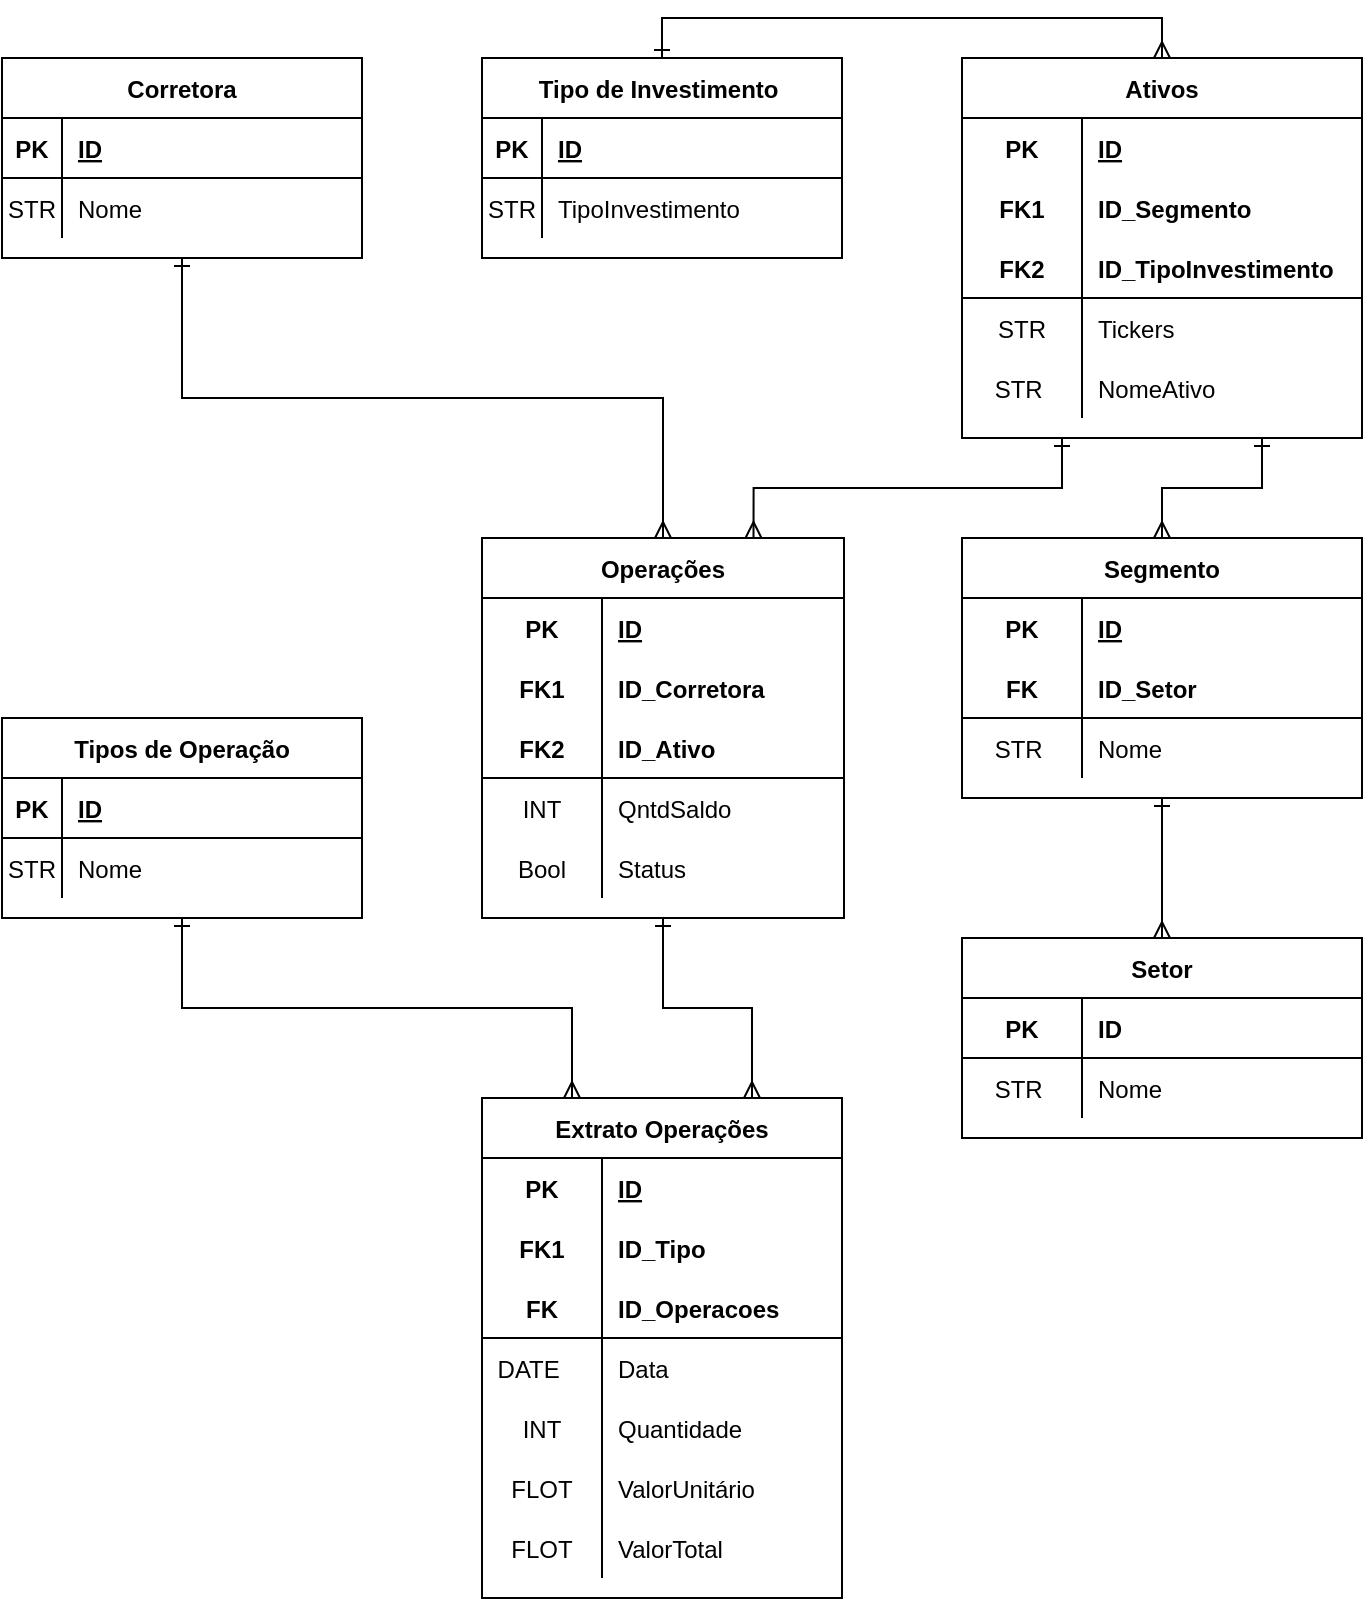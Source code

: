 <mxfile version="14.9.3" type="github">
  <diagram id="wras9Tf5jnyA-WpW97Eg" name="Page-1">
    <mxGraphModel dx="946" dy="673" grid="1" gridSize="10" guides="1" tooltips="1" connect="1" arrows="1" fold="1" page="1" pageScale="1" pageWidth="827" pageHeight="1169" math="0" shadow="0">
      <root>
        <mxCell id="0" />
        <mxCell id="1" parent="0" />
        <mxCell id="p-PvGO35hbSLgH3q7m_m-1" style="edgeStyle=orthogonalEdgeStyle;rounded=0;orthogonalLoop=1;jettySize=auto;html=1;exitX=0.5;exitY=1;exitDx=0;exitDy=0;entryX=0.5;entryY=0;entryDx=0;entryDy=0;startArrow=ERone;startFill=0;endArrow=ERmany;endFill=0;" edge="1" parent="1" source="p-PvGO35hbSLgH3q7m_m-2" target="p-PvGO35hbSLgH3q7m_m-18">
          <mxGeometry relative="1" as="geometry" />
        </mxCell>
        <mxCell id="p-PvGO35hbSLgH3q7m_m-2" value="Corretora" style="shape=table;startSize=30;container=1;collapsible=1;childLayout=tableLayout;fixedRows=1;rowLines=0;fontStyle=1;align=center;resizeLast=1;" vertex="1" parent="1">
          <mxGeometry x="80" y="40" width="180" height="100" as="geometry" />
        </mxCell>
        <mxCell id="p-PvGO35hbSLgH3q7m_m-3" value="" style="shape=partialRectangle;collapsible=0;dropTarget=0;pointerEvents=0;fillColor=none;top=0;left=0;bottom=1;right=0;points=[[0,0.5],[1,0.5]];portConstraint=eastwest;" vertex="1" parent="p-PvGO35hbSLgH3q7m_m-2">
          <mxGeometry y="30" width="180" height="30" as="geometry" />
        </mxCell>
        <mxCell id="p-PvGO35hbSLgH3q7m_m-4" value="PK" style="shape=partialRectangle;connectable=0;fillColor=none;top=0;left=0;bottom=0;right=0;fontStyle=1;overflow=hidden;" vertex="1" parent="p-PvGO35hbSLgH3q7m_m-3">
          <mxGeometry width="30" height="30" as="geometry" />
        </mxCell>
        <mxCell id="p-PvGO35hbSLgH3q7m_m-5" value="ID" style="shape=partialRectangle;connectable=0;fillColor=none;top=0;left=0;bottom=0;right=0;align=left;spacingLeft=6;fontStyle=5;overflow=hidden;" vertex="1" parent="p-PvGO35hbSLgH3q7m_m-3">
          <mxGeometry x="30" width="150" height="30" as="geometry" />
        </mxCell>
        <mxCell id="p-PvGO35hbSLgH3q7m_m-6" value="" style="shape=partialRectangle;collapsible=0;dropTarget=0;pointerEvents=0;fillColor=none;top=0;left=0;bottom=0;right=0;points=[[0,0.5],[1,0.5]];portConstraint=eastwest;" vertex="1" parent="p-PvGO35hbSLgH3q7m_m-2">
          <mxGeometry y="60" width="180" height="30" as="geometry" />
        </mxCell>
        <mxCell id="p-PvGO35hbSLgH3q7m_m-7" value="STR" style="shape=partialRectangle;connectable=0;fillColor=none;top=0;left=0;bottom=0;right=0;editable=1;overflow=hidden;" vertex="1" parent="p-PvGO35hbSLgH3q7m_m-6">
          <mxGeometry width="30" height="30" as="geometry" />
        </mxCell>
        <mxCell id="p-PvGO35hbSLgH3q7m_m-8" value="Nome" style="shape=partialRectangle;connectable=0;fillColor=none;top=0;left=0;bottom=0;right=0;align=left;spacingLeft=6;overflow=hidden;" vertex="1" parent="p-PvGO35hbSLgH3q7m_m-6">
          <mxGeometry x="30" width="150" height="30" as="geometry" />
        </mxCell>
        <mxCell id="p-PvGO35hbSLgH3q7m_m-9" style="edgeStyle=orthogonalEdgeStyle;rounded=0;orthogonalLoop=1;jettySize=auto;html=1;exitX=0.5;exitY=0;exitDx=0;exitDy=0;entryX=0.5;entryY=0;entryDx=0;entryDy=0;startArrow=ERone;startFill=0;endArrow=ERmany;endFill=0;" edge="1" parent="1" source="p-PvGO35hbSLgH3q7m_m-10" target="p-PvGO35hbSLgH3q7m_m-36">
          <mxGeometry relative="1" as="geometry" />
        </mxCell>
        <mxCell id="p-PvGO35hbSLgH3q7m_m-10" value="Tipo de Investimento " style="shape=table;startSize=30;container=1;collapsible=1;childLayout=tableLayout;fixedRows=1;rowLines=0;fontStyle=1;align=center;resizeLast=1;" vertex="1" parent="1">
          <mxGeometry x="320" y="40" width="180" height="100" as="geometry" />
        </mxCell>
        <mxCell id="p-PvGO35hbSLgH3q7m_m-11" value="" style="shape=partialRectangle;collapsible=0;dropTarget=0;pointerEvents=0;fillColor=none;top=0;left=0;bottom=1;right=0;points=[[0,0.5],[1,0.5]];portConstraint=eastwest;" vertex="1" parent="p-PvGO35hbSLgH3q7m_m-10">
          <mxGeometry y="30" width="180" height="30" as="geometry" />
        </mxCell>
        <mxCell id="p-PvGO35hbSLgH3q7m_m-12" value="PK" style="shape=partialRectangle;connectable=0;fillColor=none;top=0;left=0;bottom=0;right=0;fontStyle=1;overflow=hidden;" vertex="1" parent="p-PvGO35hbSLgH3q7m_m-11">
          <mxGeometry width="30" height="30" as="geometry" />
        </mxCell>
        <mxCell id="p-PvGO35hbSLgH3q7m_m-13" value="ID" style="shape=partialRectangle;connectable=0;fillColor=none;top=0;left=0;bottom=0;right=0;align=left;spacingLeft=6;fontStyle=5;overflow=hidden;" vertex="1" parent="p-PvGO35hbSLgH3q7m_m-11">
          <mxGeometry x="30" width="150" height="30" as="geometry" />
        </mxCell>
        <mxCell id="p-PvGO35hbSLgH3q7m_m-14" value="" style="shape=partialRectangle;collapsible=0;dropTarget=0;pointerEvents=0;fillColor=none;top=0;left=0;bottom=0;right=0;points=[[0,0.5],[1,0.5]];portConstraint=eastwest;" vertex="1" parent="p-PvGO35hbSLgH3q7m_m-10">
          <mxGeometry y="60" width="180" height="30" as="geometry" />
        </mxCell>
        <mxCell id="p-PvGO35hbSLgH3q7m_m-15" value="STR" style="shape=partialRectangle;connectable=0;fillColor=none;top=0;left=0;bottom=0;right=0;editable=1;overflow=hidden;" vertex="1" parent="p-PvGO35hbSLgH3q7m_m-14">
          <mxGeometry width="30" height="30" as="geometry" />
        </mxCell>
        <mxCell id="p-PvGO35hbSLgH3q7m_m-16" value="TipoInvestimento" style="shape=partialRectangle;connectable=0;fillColor=none;top=0;left=0;bottom=0;right=0;align=left;spacingLeft=6;overflow=hidden;" vertex="1" parent="p-PvGO35hbSLgH3q7m_m-14">
          <mxGeometry x="30" width="150" height="30" as="geometry" />
        </mxCell>
        <mxCell id="p-PvGO35hbSLgH3q7m_m-17" style="edgeStyle=orthogonalEdgeStyle;rounded=0;orthogonalLoop=1;jettySize=auto;html=1;exitX=0.5;exitY=1;exitDx=0;exitDy=0;startArrow=ERone;startFill=0;endArrow=ERmany;endFill=0;entryX=0.75;entryY=0;entryDx=0;entryDy=0;" edge="1" parent="1" source="p-PvGO35hbSLgH3q7m_m-18" target="p-PvGO35hbSLgH3q7m_m-52">
          <mxGeometry relative="1" as="geometry">
            <mxPoint x="420" y="550" as="targetPoint" />
          </mxGeometry>
        </mxCell>
        <mxCell id="p-PvGO35hbSLgH3q7m_m-18" value="Operações" style="shape=table;startSize=30;container=1;collapsible=1;childLayout=tableLayout;fixedRows=1;rowLines=0;fontStyle=1;align=center;resizeLast=1;" vertex="1" parent="1">
          <mxGeometry x="320" y="280" width="181" height="190" as="geometry" />
        </mxCell>
        <mxCell id="p-PvGO35hbSLgH3q7m_m-19" value="" style="shape=partialRectangle;collapsible=0;dropTarget=0;pointerEvents=0;fillColor=none;top=0;left=0;bottom=0;right=0;points=[[0,0.5],[1,0.5]];portConstraint=eastwest;" vertex="1" parent="p-PvGO35hbSLgH3q7m_m-18">
          <mxGeometry y="30" width="181" height="30" as="geometry" />
        </mxCell>
        <mxCell id="p-PvGO35hbSLgH3q7m_m-20" value="PK" style="shape=partialRectangle;connectable=0;fillColor=none;top=0;left=0;bottom=0;right=0;fontStyle=1;overflow=hidden;" vertex="1" parent="p-PvGO35hbSLgH3q7m_m-19">
          <mxGeometry width="60" height="30" as="geometry" />
        </mxCell>
        <mxCell id="p-PvGO35hbSLgH3q7m_m-21" value="ID" style="shape=partialRectangle;connectable=0;fillColor=none;top=0;left=0;bottom=0;right=0;align=left;spacingLeft=6;fontStyle=5;overflow=hidden;" vertex="1" parent="p-PvGO35hbSLgH3q7m_m-19">
          <mxGeometry x="60" width="121" height="30" as="geometry" />
        </mxCell>
        <mxCell id="p-PvGO35hbSLgH3q7m_m-22" value="" style="shape=partialRectangle;collapsible=0;dropTarget=0;pointerEvents=0;fillColor=none;top=0;left=0;bottom=0;right=0;points=[[0,0.5],[1,0.5]];portConstraint=eastwest;" vertex="1" parent="p-PvGO35hbSLgH3q7m_m-18">
          <mxGeometry y="60" width="181" height="30" as="geometry" />
        </mxCell>
        <mxCell id="p-PvGO35hbSLgH3q7m_m-23" value="FK1" style="shape=partialRectangle;connectable=0;fillColor=none;top=0;left=0;bottom=0;right=0;fontStyle=1;overflow=hidden;" vertex="1" parent="p-PvGO35hbSLgH3q7m_m-22">
          <mxGeometry width="60" height="30" as="geometry" />
        </mxCell>
        <mxCell id="p-PvGO35hbSLgH3q7m_m-24" value="ID_Corretora" style="shape=partialRectangle;connectable=0;fillColor=none;top=0;left=0;bottom=0;right=0;align=left;spacingLeft=6;fontStyle=1;overflow=hidden;" vertex="1" parent="p-PvGO35hbSLgH3q7m_m-22">
          <mxGeometry x="60" width="121" height="30" as="geometry" />
        </mxCell>
        <mxCell id="p-PvGO35hbSLgH3q7m_m-25" value="" style="shape=partialRectangle;collapsible=0;dropTarget=0;pointerEvents=0;fillColor=none;top=0;left=0;bottom=1;right=0;points=[[0,0.5],[1,0.5]];portConstraint=eastwest;" vertex="1" parent="p-PvGO35hbSLgH3q7m_m-18">
          <mxGeometry y="90" width="181" height="30" as="geometry" />
        </mxCell>
        <mxCell id="p-PvGO35hbSLgH3q7m_m-26" value="FK2" style="shape=partialRectangle;connectable=0;fillColor=none;top=0;left=0;bottom=0;right=0;fontStyle=1;overflow=hidden;" vertex="1" parent="p-PvGO35hbSLgH3q7m_m-25">
          <mxGeometry width="60" height="30" as="geometry" />
        </mxCell>
        <mxCell id="p-PvGO35hbSLgH3q7m_m-27" value="ID_Ativo" style="shape=partialRectangle;connectable=0;fillColor=none;top=0;left=0;bottom=0;right=0;align=left;spacingLeft=6;fontStyle=1;overflow=hidden;" vertex="1" parent="p-PvGO35hbSLgH3q7m_m-25">
          <mxGeometry x="60" width="121" height="30" as="geometry" />
        </mxCell>
        <mxCell id="p-PvGO35hbSLgH3q7m_m-28" value="" style="shape=partialRectangle;collapsible=0;dropTarget=0;pointerEvents=0;fillColor=none;top=0;left=0;bottom=0;right=0;points=[[0,0.5],[1,0.5]];portConstraint=eastwest;" vertex="1" parent="p-PvGO35hbSLgH3q7m_m-18">
          <mxGeometry y="120" width="181" height="30" as="geometry" />
        </mxCell>
        <mxCell id="p-PvGO35hbSLgH3q7m_m-29" value="INT" style="shape=partialRectangle;connectable=0;fillColor=none;top=0;left=0;bottom=0;right=0;editable=1;overflow=hidden;" vertex="1" parent="p-PvGO35hbSLgH3q7m_m-28">
          <mxGeometry width="60" height="30" as="geometry" />
        </mxCell>
        <mxCell id="p-PvGO35hbSLgH3q7m_m-30" value="QntdSaldo" style="shape=partialRectangle;connectable=0;fillColor=none;top=0;left=0;bottom=0;right=0;align=left;spacingLeft=6;overflow=hidden;" vertex="1" parent="p-PvGO35hbSLgH3q7m_m-28">
          <mxGeometry x="60" width="121" height="30" as="geometry" />
        </mxCell>
        <mxCell id="p-PvGO35hbSLgH3q7m_m-31" value="" style="shape=partialRectangle;collapsible=0;dropTarget=0;pointerEvents=0;fillColor=none;top=0;left=0;bottom=0;right=0;points=[[0,0.5],[1,0.5]];portConstraint=eastwest;" vertex="1" parent="p-PvGO35hbSLgH3q7m_m-18">
          <mxGeometry y="150" width="181" height="30" as="geometry" />
        </mxCell>
        <mxCell id="p-PvGO35hbSLgH3q7m_m-32" value="Bool" style="shape=partialRectangle;connectable=0;fillColor=none;top=0;left=0;bottom=0;right=0;editable=1;overflow=hidden;" vertex="1" parent="p-PvGO35hbSLgH3q7m_m-31">
          <mxGeometry width="60" height="30" as="geometry" />
        </mxCell>
        <mxCell id="p-PvGO35hbSLgH3q7m_m-33" value="Status" style="shape=partialRectangle;connectable=0;fillColor=none;top=0;left=0;bottom=0;right=0;align=left;spacingLeft=6;overflow=hidden;" vertex="1" parent="p-PvGO35hbSLgH3q7m_m-31">
          <mxGeometry x="60" width="121" height="30" as="geometry" />
        </mxCell>
        <mxCell id="p-PvGO35hbSLgH3q7m_m-34" style="edgeStyle=orthogonalEdgeStyle;rounded=0;orthogonalLoop=1;jettySize=auto;html=1;exitX=0.25;exitY=1;exitDx=0;exitDy=0;entryX=0.75;entryY=0;entryDx=0;entryDy=0;startArrow=ERone;startFill=0;endArrow=ERmany;endFill=0;" edge="1" parent="1" source="p-PvGO35hbSLgH3q7m_m-36" target="p-PvGO35hbSLgH3q7m_m-18">
          <mxGeometry relative="1" as="geometry" />
        </mxCell>
        <mxCell id="p-PvGO35hbSLgH3q7m_m-35" value="" style="edgeStyle=orthogonalEdgeStyle;rounded=0;orthogonalLoop=1;jettySize=auto;html=1;startArrow=ERone;startFill=0;endArrow=ERmany;endFill=0;exitX=0.75;exitY=1;exitDx=0;exitDy=0;" edge="1" parent="1" source="p-PvGO35hbSLgH3q7m_m-36" target="p-PvGO35hbSLgH3q7m_m-83">
          <mxGeometry relative="1" as="geometry" />
        </mxCell>
        <mxCell id="p-PvGO35hbSLgH3q7m_m-36" value="Ativos" style="shape=table;startSize=30;container=1;collapsible=1;childLayout=tableLayout;fixedRows=1;rowLines=0;fontStyle=1;align=center;resizeLast=1;" vertex="1" parent="1">
          <mxGeometry x="560" y="40" width="200" height="190" as="geometry" />
        </mxCell>
        <mxCell id="p-PvGO35hbSLgH3q7m_m-37" value="" style="shape=partialRectangle;collapsible=0;dropTarget=0;pointerEvents=0;fillColor=none;top=0;left=0;bottom=0;right=0;points=[[0,0.5],[1,0.5]];portConstraint=eastwest;" vertex="1" parent="p-PvGO35hbSLgH3q7m_m-36">
          <mxGeometry y="30" width="200" height="30" as="geometry" />
        </mxCell>
        <mxCell id="p-PvGO35hbSLgH3q7m_m-38" value="PK" style="shape=partialRectangle;connectable=0;fillColor=none;top=0;left=0;bottom=0;right=0;fontStyle=1;overflow=hidden;" vertex="1" parent="p-PvGO35hbSLgH3q7m_m-37">
          <mxGeometry width="60" height="30" as="geometry" />
        </mxCell>
        <mxCell id="p-PvGO35hbSLgH3q7m_m-39" value="ID" style="shape=partialRectangle;connectable=0;fillColor=none;top=0;left=0;bottom=0;right=0;align=left;spacingLeft=6;fontStyle=5;overflow=hidden;" vertex="1" parent="p-PvGO35hbSLgH3q7m_m-37">
          <mxGeometry x="60" width="140" height="30" as="geometry" />
        </mxCell>
        <mxCell id="p-PvGO35hbSLgH3q7m_m-40" value="" style="shape=partialRectangle;collapsible=0;dropTarget=0;pointerEvents=0;fillColor=none;top=0;left=0;bottom=0;right=0;points=[[0,0.5],[1,0.5]];portConstraint=eastwest;" vertex="1" parent="p-PvGO35hbSLgH3q7m_m-36">
          <mxGeometry y="60" width="200" height="30" as="geometry" />
        </mxCell>
        <mxCell id="p-PvGO35hbSLgH3q7m_m-41" value="FK1" style="shape=partialRectangle;connectable=0;fillColor=none;top=0;left=0;bottom=0;right=0;fontStyle=1;overflow=hidden;" vertex="1" parent="p-PvGO35hbSLgH3q7m_m-40">
          <mxGeometry width="60" height="30" as="geometry" />
        </mxCell>
        <mxCell id="p-PvGO35hbSLgH3q7m_m-42" value="ID_Segmento" style="shape=partialRectangle;connectable=0;fillColor=none;top=0;left=0;bottom=0;right=0;align=left;spacingLeft=6;fontStyle=1;overflow=hidden;" vertex="1" parent="p-PvGO35hbSLgH3q7m_m-40">
          <mxGeometry x="60" width="140" height="30" as="geometry" />
        </mxCell>
        <mxCell id="p-PvGO35hbSLgH3q7m_m-43" value="" style="shape=partialRectangle;collapsible=0;dropTarget=0;pointerEvents=0;fillColor=none;top=0;left=0;bottom=1;right=0;points=[[0,0.5],[1,0.5]];portConstraint=eastwest;" vertex="1" parent="p-PvGO35hbSLgH3q7m_m-36">
          <mxGeometry y="90" width="200" height="30" as="geometry" />
        </mxCell>
        <mxCell id="p-PvGO35hbSLgH3q7m_m-44" value="FK2" style="shape=partialRectangle;connectable=0;fillColor=none;top=0;left=0;bottom=0;right=0;fontStyle=1;overflow=hidden;" vertex="1" parent="p-PvGO35hbSLgH3q7m_m-43">
          <mxGeometry width="60" height="30" as="geometry" />
        </mxCell>
        <mxCell id="p-PvGO35hbSLgH3q7m_m-45" value="ID_TipoInvestimento" style="shape=partialRectangle;connectable=0;fillColor=none;top=0;left=0;bottom=0;right=0;align=left;spacingLeft=6;fontStyle=1;overflow=hidden;" vertex="1" parent="p-PvGO35hbSLgH3q7m_m-43">
          <mxGeometry x="60" width="140" height="30" as="geometry" />
        </mxCell>
        <mxCell id="p-PvGO35hbSLgH3q7m_m-46" value="" style="shape=partialRectangle;collapsible=0;dropTarget=0;pointerEvents=0;fillColor=none;top=0;left=0;bottom=0;right=0;points=[[0,0.5],[1,0.5]];portConstraint=eastwest;" vertex="1" parent="p-PvGO35hbSLgH3q7m_m-36">
          <mxGeometry y="120" width="200" height="30" as="geometry" />
        </mxCell>
        <mxCell id="p-PvGO35hbSLgH3q7m_m-47" value="STR" style="shape=partialRectangle;connectable=0;fillColor=none;top=0;left=0;bottom=0;right=0;editable=1;overflow=hidden;" vertex="1" parent="p-PvGO35hbSLgH3q7m_m-46">
          <mxGeometry width="60" height="30" as="geometry" />
        </mxCell>
        <mxCell id="p-PvGO35hbSLgH3q7m_m-48" value="Tickers" style="shape=partialRectangle;connectable=0;fillColor=none;top=0;left=0;bottom=0;right=0;align=left;spacingLeft=6;overflow=hidden;" vertex="1" parent="p-PvGO35hbSLgH3q7m_m-46">
          <mxGeometry x="60" width="140" height="30" as="geometry" />
        </mxCell>
        <mxCell id="p-PvGO35hbSLgH3q7m_m-49" value="" style="shape=partialRectangle;collapsible=0;dropTarget=0;pointerEvents=0;fillColor=none;top=0;left=0;bottom=0;right=0;points=[[0,0.5],[1,0.5]];portConstraint=eastwest;" vertex="1" parent="p-PvGO35hbSLgH3q7m_m-36">
          <mxGeometry y="150" width="200" height="30" as="geometry" />
        </mxCell>
        <mxCell id="p-PvGO35hbSLgH3q7m_m-50" value="STR " style="shape=partialRectangle;connectable=0;fillColor=none;top=0;left=0;bottom=0;right=0;editable=1;overflow=hidden;" vertex="1" parent="p-PvGO35hbSLgH3q7m_m-49">
          <mxGeometry width="60" height="30" as="geometry" />
        </mxCell>
        <mxCell id="p-PvGO35hbSLgH3q7m_m-51" value="NomeAtivo" style="shape=partialRectangle;connectable=0;fillColor=none;top=0;left=0;bottom=0;right=0;align=left;spacingLeft=6;overflow=hidden;" vertex="1" parent="p-PvGO35hbSLgH3q7m_m-49">
          <mxGeometry x="60" width="140" height="30" as="geometry" />
        </mxCell>
        <mxCell id="p-PvGO35hbSLgH3q7m_m-52" value="Extrato Operações" style="shape=table;startSize=30;container=1;collapsible=1;childLayout=tableLayout;fixedRows=1;rowLines=0;fontStyle=1;align=center;resizeLast=1;" vertex="1" parent="1">
          <mxGeometry x="320" y="560" width="180" height="250" as="geometry" />
        </mxCell>
        <mxCell id="p-PvGO35hbSLgH3q7m_m-53" value="" style="shape=partialRectangle;collapsible=0;dropTarget=0;pointerEvents=0;fillColor=none;top=0;left=0;bottom=0;right=0;points=[[0,0.5],[1,0.5]];portConstraint=eastwest;" vertex="1" parent="p-PvGO35hbSLgH3q7m_m-52">
          <mxGeometry y="30" width="180" height="30" as="geometry" />
        </mxCell>
        <mxCell id="p-PvGO35hbSLgH3q7m_m-54" value="PK" style="shape=partialRectangle;connectable=0;fillColor=none;top=0;left=0;bottom=0;right=0;fontStyle=1;overflow=hidden;" vertex="1" parent="p-PvGO35hbSLgH3q7m_m-53">
          <mxGeometry width="60" height="30" as="geometry" />
        </mxCell>
        <mxCell id="p-PvGO35hbSLgH3q7m_m-55" value="ID" style="shape=partialRectangle;connectable=0;fillColor=none;top=0;left=0;bottom=0;right=0;align=left;spacingLeft=6;fontStyle=5;overflow=hidden;" vertex="1" parent="p-PvGO35hbSLgH3q7m_m-53">
          <mxGeometry x="60" width="120" height="30" as="geometry" />
        </mxCell>
        <mxCell id="p-PvGO35hbSLgH3q7m_m-56" value="" style="shape=partialRectangle;collapsible=0;dropTarget=0;pointerEvents=0;fillColor=none;top=0;left=0;bottom=0;right=0;points=[[0,0.5],[1,0.5]];portConstraint=eastwest;" vertex="1" parent="p-PvGO35hbSLgH3q7m_m-52">
          <mxGeometry y="60" width="180" height="30" as="geometry" />
        </mxCell>
        <mxCell id="p-PvGO35hbSLgH3q7m_m-57" value="FK1" style="shape=partialRectangle;connectable=0;fillColor=none;top=0;left=0;bottom=0;right=0;fontStyle=1;overflow=hidden;" vertex="1" parent="p-PvGO35hbSLgH3q7m_m-56">
          <mxGeometry width="60" height="30" as="geometry" />
        </mxCell>
        <mxCell id="p-PvGO35hbSLgH3q7m_m-58" value="ID_Tipo" style="shape=partialRectangle;connectable=0;fillColor=none;top=0;left=0;bottom=0;right=0;align=left;spacingLeft=6;fontStyle=1;overflow=hidden;" vertex="1" parent="p-PvGO35hbSLgH3q7m_m-56">
          <mxGeometry x="60" width="120" height="30" as="geometry" />
        </mxCell>
        <mxCell id="p-PvGO35hbSLgH3q7m_m-59" value="" style="shape=partialRectangle;collapsible=0;dropTarget=0;pointerEvents=0;fillColor=none;top=0;left=0;bottom=1;right=0;points=[[0,0.5],[1,0.5]];portConstraint=eastwest;" vertex="1" parent="p-PvGO35hbSLgH3q7m_m-52">
          <mxGeometry y="90" width="180" height="30" as="geometry" />
        </mxCell>
        <mxCell id="p-PvGO35hbSLgH3q7m_m-60" value="FK" style="shape=partialRectangle;connectable=0;fillColor=none;top=0;left=0;bottom=0;right=0;fontStyle=1;overflow=hidden;" vertex="1" parent="p-PvGO35hbSLgH3q7m_m-59">
          <mxGeometry width="60" height="30" as="geometry" />
        </mxCell>
        <mxCell id="p-PvGO35hbSLgH3q7m_m-61" value="ID_Operacoes" style="shape=partialRectangle;connectable=0;fillColor=none;top=0;left=0;bottom=0;right=0;align=left;spacingLeft=6;fontStyle=1;overflow=hidden;" vertex="1" parent="p-PvGO35hbSLgH3q7m_m-59">
          <mxGeometry x="60" width="120" height="30" as="geometry" />
        </mxCell>
        <mxCell id="p-PvGO35hbSLgH3q7m_m-62" value="" style="shape=partialRectangle;collapsible=0;dropTarget=0;pointerEvents=0;fillColor=none;top=0;left=0;bottom=0;right=0;points=[[0,0.5],[1,0.5]];portConstraint=eastwest;" vertex="1" parent="p-PvGO35hbSLgH3q7m_m-52">
          <mxGeometry y="120" width="180" height="30" as="geometry" />
        </mxCell>
        <mxCell id="p-PvGO35hbSLgH3q7m_m-63" value="DATE    " style="shape=partialRectangle;connectable=0;fillColor=none;top=0;left=0;bottom=0;right=0;editable=1;overflow=hidden;" vertex="1" parent="p-PvGO35hbSLgH3q7m_m-62">
          <mxGeometry width="60" height="30" as="geometry" />
        </mxCell>
        <mxCell id="p-PvGO35hbSLgH3q7m_m-64" value="Data" style="shape=partialRectangle;connectable=0;fillColor=none;top=0;left=0;bottom=0;right=0;align=left;spacingLeft=6;overflow=hidden;" vertex="1" parent="p-PvGO35hbSLgH3q7m_m-62">
          <mxGeometry x="60" width="120" height="30" as="geometry" />
        </mxCell>
        <mxCell id="p-PvGO35hbSLgH3q7m_m-65" value="" style="shape=partialRectangle;collapsible=0;dropTarget=0;pointerEvents=0;fillColor=none;top=0;left=0;bottom=0;right=0;points=[[0,0.5],[1,0.5]];portConstraint=eastwest;" vertex="1" parent="p-PvGO35hbSLgH3q7m_m-52">
          <mxGeometry y="150" width="180" height="30" as="geometry" />
        </mxCell>
        <mxCell id="p-PvGO35hbSLgH3q7m_m-66" value="INT" style="shape=partialRectangle;connectable=0;fillColor=none;top=0;left=0;bottom=0;right=0;editable=1;overflow=hidden;" vertex="1" parent="p-PvGO35hbSLgH3q7m_m-65">
          <mxGeometry width="60" height="30" as="geometry" />
        </mxCell>
        <mxCell id="p-PvGO35hbSLgH3q7m_m-67" value="Quantidade" style="shape=partialRectangle;connectable=0;fillColor=none;top=0;left=0;bottom=0;right=0;align=left;spacingLeft=6;overflow=hidden;" vertex="1" parent="p-PvGO35hbSLgH3q7m_m-65">
          <mxGeometry x="60" width="120" height="30" as="geometry" />
        </mxCell>
        <mxCell id="p-PvGO35hbSLgH3q7m_m-68" value="" style="shape=partialRectangle;collapsible=0;dropTarget=0;pointerEvents=0;fillColor=none;top=0;left=0;bottom=0;right=0;points=[[0,0.5],[1,0.5]];portConstraint=eastwest;" vertex="1" parent="p-PvGO35hbSLgH3q7m_m-52">
          <mxGeometry y="180" width="180" height="30" as="geometry" />
        </mxCell>
        <mxCell id="p-PvGO35hbSLgH3q7m_m-69" value="FLOT" style="shape=partialRectangle;connectable=0;fillColor=none;top=0;left=0;bottom=0;right=0;editable=1;overflow=hidden;" vertex="1" parent="p-PvGO35hbSLgH3q7m_m-68">
          <mxGeometry width="60" height="30" as="geometry" />
        </mxCell>
        <mxCell id="p-PvGO35hbSLgH3q7m_m-70" value="ValorUnitário" style="shape=partialRectangle;connectable=0;fillColor=none;top=0;left=0;bottom=0;right=0;align=left;spacingLeft=6;overflow=hidden;" vertex="1" parent="p-PvGO35hbSLgH3q7m_m-68">
          <mxGeometry x="60" width="120" height="30" as="geometry" />
        </mxCell>
        <mxCell id="p-PvGO35hbSLgH3q7m_m-71" value="" style="shape=partialRectangle;collapsible=0;dropTarget=0;pointerEvents=0;fillColor=none;top=0;left=0;bottom=0;right=0;points=[[0,0.5],[1,0.5]];portConstraint=eastwest;" vertex="1" parent="p-PvGO35hbSLgH3q7m_m-52">
          <mxGeometry y="210" width="180" height="30" as="geometry" />
        </mxCell>
        <mxCell id="p-PvGO35hbSLgH3q7m_m-72" value="FLOT" style="shape=partialRectangle;connectable=0;fillColor=none;top=0;left=0;bottom=0;right=0;editable=1;overflow=hidden;" vertex="1" parent="p-PvGO35hbSLgH3q7m_m-71">
          <mxGeometry width="60" height="30" as="geometry" />
        </mxCell>
        <mxCell id="p-PvGO35hbSLgH3q7m_m-73" value="ValorTotal" style="shape=partialRectangle;connectable=0;fillColor=none;top=0;left=0;bottom=0;right=0;align=left;spacingLeft=6;overflow=hidden;" vertex="1" parent="p-PvGO35hbSLgH3q7m_m-71">
          <mxGeometry x="60" width="120" height="30" as="geometry" />
        </mxCell>
        <mxCell id="p-PvGO35hbSLgH3q7m_m-74" style="edgeStyle=orthogonalEdgeStyle;rounded=0;orthogonalLoop=1;jettySize=auto;html=1;exitX=0.5;exitY=1;exitDx=0;exitDy=0;startArrow=ERone;startFill=0;endArrow=ERmany;endFill=0;entryX=0.25;entryY=0;entryDx=0;entryDy=0;" edge="1" parent="1" source="p-PvGO35hbSLgH3q7m_m-75" target="p-PvGO35hbSLgH3q7m_m-52">
          <mxGeometry relative="1" as="geometry">
            <mxPoint x="270" y="550" as="targetPoint" />
          </mxGeometry>
        </mxCell>
        <mxCell id="p-PvGO35hbSLgH3q7m_m-75" value="Tipos de Operação" style="shape=table;startSize=30;container=1;collapsible=1;childLayout=tableLayout;fixedRows=1;rowLines=0;fontStyle=1;align=center;resizeLast=1;" vertex="1" parent="1">
          <mxGeometry x="80" y="370" width="180" height="100" as="geometry" />
        </mxCell>
        <mxCell id="p-PvGO35hbSLgH3q7m_m-76" value="" style="shape=partialRectangle;collapsible=0;dropTarget=0;pointerEvents=0;fillColor=none;top=0;left=0;bottom=1;right=0;points=[[0,0.5],[1,0.5]];portConstraint=eastwest;" vertex="1" parent="p-PvGO35hbSLgH3q7m_m-75">
          <mxGeometry y="30" width="180" height="30" as="geometry" />
        </mxCell>
        <mxCell id="p-PvGO35hbSLgH3q7m_m-77" value="PK" style="shape=partialRectangle;connectable=0;fillColor=none;top=0;left=0;bottom=0;right=0;fontStyle=1;overflow=hidden;" vertex="1" parent="p-PvGO35hbSLgH3q7m_m-76">
          <mxGeometry width="30" height="30" as="geometry" />
        </mxCell>
        <mxCell id="p-PvGO35hbSLgH3q7m_m-78" value="ID" style="shape=partialRectangle;connectable=0;fillColor=none;top=0;left=0;bottom=0;right=0;align=left;spacingLeft=6;fontStyle=5;overflow=hidden;" vertex="1" parent="p-PvGO35hbSLgH3q7m_m-76">
          <mxGeometry x="30" width="150" height="30" as="geometry" />
        </mxCell>
        <mxCell id="p-PvGO35hbSLgH3q7m_m-79" value="" style="shape=partialRectangle;collapsible=0;dropTarget=0;pointerEvents=0;fillColor=none;top=0;left=0;bottom=0;right=0;points=[[0,0.5],[1,0.5]];portConstraint=eastwest;" vertex="1" parent="p-PvGO35hbSLgH3q7m_m-75">
          <mxGeometry y="60" width="180" height="30" as="geometry" />
        </mxCell>
        <mxCell id="p-PvGO35hbSLgH3q7m_m-80" value="STR" style="shape=partialRectangle;connectable=0;fillColor=none;top=0;left=0;bottom=0;right=0;editable=1;overflow=hidden;" vertex="1" parent="p-PvGO35hbSLgH3q7m_m-79">
          <mxGeometry width="30" height="30" as="geometry" />
        </mxCell>
        <mxCell id="p-PvGO35hbSLgH3q7m_m-81" value="Nome" style="shape=partialRectangle;connectable=0;fillColor=none;top=0;left=0;bottom=0;right=0;align=left;spacingLeft=6;overflow=hidden;" vertex="1" parent="p-PvGO35hbSLgH3q7m_m-79">
          <mxGeometry x="30" width="150" height="30" as="geometry" />
        </mxCell>
        <mxCell id="p-PvGO35hbSLgH3q7m_m-82" value="" style="edgeStyle=orthogonalEdgeStyle;rounded=0;orthogonalLoop=1;jettySize=auto;html=1;startArrow=ERone;startFill=0;endArrow=ERmany;endFill=0;" edge="1" parent="1" source="p-PvGO35hbSLgH3q7m_m-83" target="p-PvGO35hbSLgH3q7m_m-93">
          <mxGeometry relative="1" as="geometry" />
        </mxCell>
        <mxCell id="p-PvGO35hbSLgH3q7m_m-83" value="Segmento" style="shape=table;startSize=30;container=1;collapsible=1;childLayout=tableLayout;fixedRows=1;rowLines=0;fontStyle=1;align=center;resizeLast=1;" vertex="1" parent="1">
          <mxGeometry x="560" y="280" width="200" height="130" as="geometry" />
        </mxCell>
        <mxCell id="p-PvGO35hbSLgH3q7m_m-84" value="" style="shape=partialRectangle;collapsible=0;dropTarget=0;pointerEvents=0;fillColor=none;top=0;left=0;bottom=0;right=0;points=[[0,0.5],[1,0.5]];portConstraint=eastwest;" vertex="1" parent="p-PvGO35hbSLgH3q7m_m-83">
          <mxGeometry y="30" width="200" height="30" as="geometry" />
        </mxCell>
        <mxCell id="p-PvGO35hbSLgH3q7m_m-85" value="PK" style="shape=partialRectangle;connectable=0;fillColor=none;top=0;left=0;bottom=0;right=0;fontStyle=1;overflow=hidden;" vertex="1" parent="p-PvGO35hbSLgH3q7m_m-84">
          <mxGeometry width="60" height="30" as="geometry" />
        </mxCell>
        <mxCell id="p-PvGO35hbSLgH3q7m_m-86" value="ID" style="shape=partialRectangle;connectable=0;fillColor=none;top=0;left=0;bottom=0;right=0;align=left;spacingLeft=6;fontStyle=5;overflow=hidden;" vertex="1" parent="p-PvGO35hbSLgH3q7m_m-84">
          <mxGeometry x="60" width="140" height="30" as="geometry" />
        </mxCell>
        <mxCell id="p-PvGO35hbSLgH3q7m_m-87" value="" style="shape=partialRectangle;collapsible=0;dropTarget=0;pointerEvents=0;fillColor=none;top=0;left=0;bottom=1;right=0;points=[[0,0.5],[1,0.5]];portConstraint=eastwest;" vertex="1" parent="p-PvGO35hbSLgH3q7m_m-83">
          <mxGeometry y="60" width="200" height="30" as="geometry" />
        </mxCell>
        <mxCell id="p-PvGO35hbSLgH3q7m_m-88" value="FK" style="shape=partialRectangle;connectable=0;fillColor=none;top=0;left=0;bottom=0;right=0;fontStyle=1;overflow=hidden;" vertex="1" parent="p-PvGO35hbSLgH3q7m_m-87">
          <mxGeometry width="60" height="30" as="geometry" />
        </mxCell>
        <mxCell id="p-PvGO35hbSLgH3q7m_m-89" value="ID_Setor" style="shape=partialRectangle;connectable=0;fillColor=none;top=0;left=0;bottom=0;right=0;align=left;spacingLeft=6;fontStyle=1;overflow=hidden;" vertex="1" parent="p-PvGO35hbSLgH3q7m_m-87">
          <mxGeometry x="60" width="140" height="30" as="geometry" />
        </mxCell>
        <mxCell id="p-PvGO35hbSLgH3q7m_m-90" value="" style="shape=partialRectangle;collapsible=0;dropTarget=0;pointerEvents=0;fillColor=none;top=0;left=0;bottom=0;right=0;points=[[0,0.5],[1,0.5]];portConstraint=eastwest;" vertex="1" parent="p-PvGO35hbSLgH3q7m_m-83">
          <mxGeometry y="90" width="200" height="30" as="geometry" />
        </mxCell>
        <mxCell id="p-PvGO35hbSLgH3q7m_m-91" value="STR " style="shape=partialRectangle;connectable=0;fillColor=none;top=0;left=0;bottom=0;right=0;editable=1;overflow=hidden;" vertex="1" parent="p-PvGO35hbSLgH3q7m_m-90">
          <mxGeometry width="60" height="30" as="geometry" />
        </mxCell>
        <mxCell id="p-PvGO35hbSLgH3q7m_m-92" value="Nome" style="shape=partialRectangle;connectable=0;fillColor=none;top=0;left=0;bottom=0;right=0;align=left;spacingLeft=6;overflow=hidden;" vertex="1" parent="p-PvGO35hbSLgH3q7m_m-90">
          <mxGeometry x="60" width="140" height="30" as="geometry" />
        </mxCell>
        <mxCell id="p-PvGO35hbSLgH3q7m_m-93" value="Setor" style="shape=table;startSize=30;container=1;collapsible=1;childLayout=tableLayout;fixedRows=1;rowLines=0;fontStyle=1;align=center;resizeLast=1;" vertex="1" parent="1">
          <mxGeometry x="560" y="480" width="200" height="100" as="geometry" />
        </mxCell>
        <mxCell id="p-PvGO35hbSLgH3q7m_m-94" value="" style="shape=partialRectangle;collapsible=0;dropTarget=0;pointerEvents=0;fillColor=none;top=0;left=0;bottom=1;right=0;points=[[0,0.5],[1,0.5]];portConstraint=eastwest;" vertex="1" parent="p-PvGO35hbSLgH3q7m_m-93">
          <mxGeometry y="30" width="200" height="30" as="geometry" />
        </mxCell>
        <mxCell id="p-PvGO35hbSLgH3q7m_m-95" value="PK" style="shape=partialRectangle;connectable=0;fillColor=none;top=0;left=0;bottom=0;right=0;fontStyle=1;overflow=hidden;" vertex="1" parent="p-PvGO35hbSLgH3q7m_m-94">
          <mxGeometry width="60" height="30" as="geometry" />
        </mxCell>
        <mxCell id="p-PvGO35hbSLgH3q7m_m-96" value="ID" style="shape=partialRectangle;connectable=0;fillColor=none;top=0;left=0;bottom=0;right=0;align=left;spacingLeft=6;fontStyle=1;overflow=hidden;" vertex="1" parent="p-PvGO35hbSLgH3q7m_m-94">
          <mxGeometry x="60" width="140" height="30" as="geometry" />
        </mxCell>
        <mxCell id="p-PvGO35hbSLgH3q7m_m-97" value="" style="shape=partialRectangle;collapsible=0;dropTarget=0;pointerEvents=0;fillColor=none;top=0;left=0;bottom=0;right=0;points=[[0,0.5],[1,0.5]];portConstraint=eastwest;" vertex="1" parent="p-PvGO35hbSLgH3q7m_m-93">
          <mxGeometry y="60" width="200" height="30" as="geometry" />
        </mxCell>
        <mxCell id="p-PvGO35hbSLgH3q7m_m-98" value="STR " style="shape=partialRectangle;connectable=0;fillColor=none;top=0;left=0;bottom=0;right=0;editable=1;overflow=hidden;" vertex="1" parent="p-PvGO35hbSLgH3q7m_m-97">
          <mxGeometry width="60" height="30" as="geometry" />
        </mxCell>
        <mxCell id="p-PvGO35hbSLgH3q7m_m-99" value="Nome" style="shape=partialRectangle;connectable=0;fillColor=none;top=0;left=0;bottom=0;right=0;align=left;spacingLeft=6;overflow=hidden;" vertex="1" parent="p-PvGO35hbSLgH3q7m_m-97">
          <mxGeometry x="60" width="140" height="30" as="geometry" />
        </mxCell>
      </root>
    </mxGraphModel>
  </diagram>
</mxfile>
